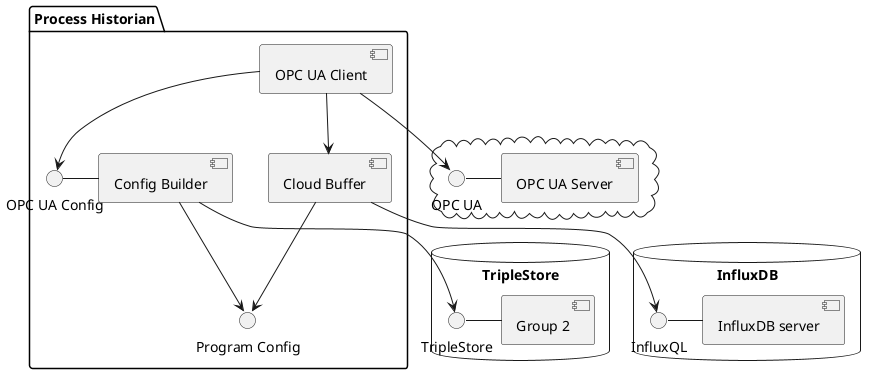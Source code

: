 @startuml "Components Diagram"

database "TripleStore" {
  () "TripleStore" as TS
  TS - [Group 2]
}
database "InfluxDB" {
  () "InfluxQL" as IDB
  IDB - [InfluxDB server]
}

cloud {
  () "OPC UA" as OPCUA
  OPCUA - [OPC UA Server]
}

package "Process Historian" {
  () "OPC UA Config" as OPC_Config
  OPC_Config - [Config Builder]
  () "Program Config" as PC
  [Config Builder] --> TS
  [Config Builder] --> PC
  [OPC UA Client] --> OPCUA
  [OPC UA Client] --> OPC_Config
  [Cloud Buffer] --> IDB
  [Cloud Buffer] --> PC
  [OPC UA Client] --> [Cloud Buffer]
}

@enduml
